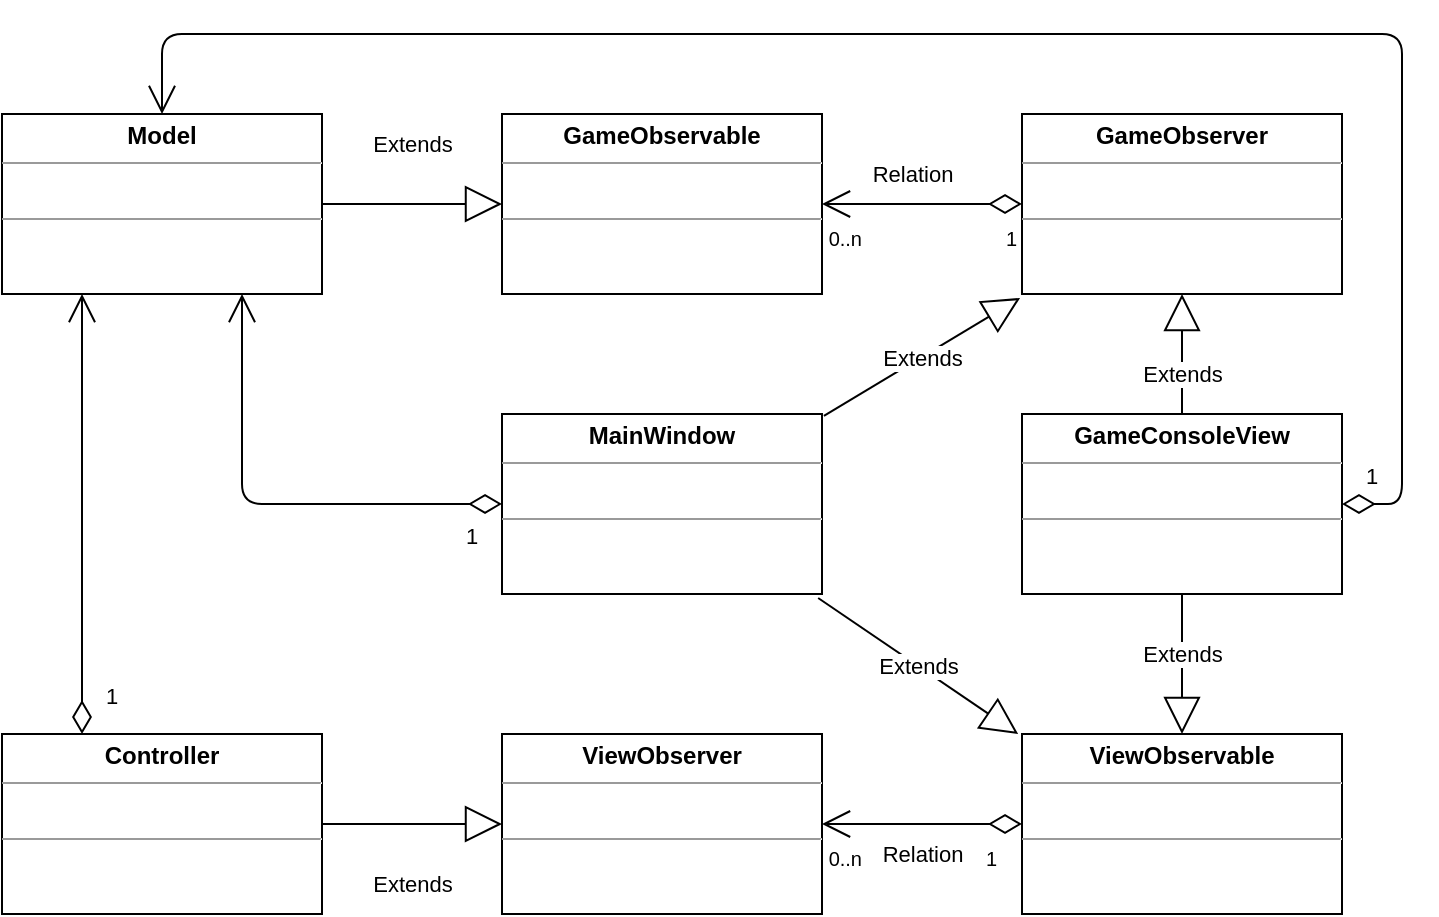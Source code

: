 <mxfile version="12.2.7" type="device" pages="1"><diagram id="ozmJaWQ2ziO8VvP7fevN" name="Page-1"><mxGraphModel dx="782" dy="706" grid="1" gridSize="10" guides="1" tooltips="1" connect="1" arrows="1" fold="1" page="1" pageScale="1" pageWidth="827" pageHeight="1169" math="0" shadow="0"><root><mxCell id="0"/><mxCell id="1" parent="0"/><mxCell id="-xgNtqV1TAvdDI81FzGY-1" value="&lt;p style=&quot;margin: 0px ; margin-top: 4px ; text-align: center&quot;&gt;&lt;b&gt;ViewObservable&lt;/b&gt;&lt;br&gt;&lt;/p&gt;&lt;hr size=&quot;1&quot;&gt;&lt;p style=&quot;margin: 0px ; margin-left: 4px&quot;&gt;&lt;br&gt;&lt;/p&gt;&lt;hr size=&quot;1&quot;&gt;&lt;p style=&quot;margin: 0px ; margin-left: 4px&quot;&gt;&lt;br&gt;&lt;/p&gt;" style="verticalAlign=top;align=left;overflow=fill;fontSize=12;fontFamily=Helvetica;html=1;" parent="1" vertex="1"><mxGeometry x="540" y="510" width="160" height="90" as="geometry"/></mxCell><mxCell id="-xgNtqV1TAvdDI81FzGY-2" value="&lt;p style=&quot;margin: 0px ; margin-top: 4px ; text-align: center&quot;&gt;&lt;b&gt;ViewObserver&lt;/b&gt;&lt;br&gt;&lt;/p&gt;&lt;hr size=&quot;1&quot;&gt;&lt;p style=&quot;margin: 0px ; margin-left: 4px&quot;&gt;&lt;br&gt;&lt;/p&gt;&lt;hr size=&quot;1&quot;&gt;&lt;p style=&quot;margin: 0px ; margin-left: 4px&quot;&gt;&lt;br&gt;&lt;/p&gt;" style="verticalAlign=top;align=left;overflow=fill;fontSize=12;fontFamily=Helvetica;html=1;" parent="1" vertex="1"><mxGeometry x="280" y="510" width="160" height="90" as="geometry"/></mxCell><mxCell id="-xgNtqV1TAvdDI81FzGY-3" value="&lt;p style=&quot;margin: 0px ; margin-top: 4px ; text-align: center&quot;&gt;&lt;b&gt;GameConsoleView&lt;/b&gt;&lt;br&gt;&lt;/p&gt;&lt;hr size=&quot;1&quot;&gt;&lt;p style=&quot;margin: 0px ; margin-left: 4px&quot;&gt;&lt;br&gt;&lt;/p&gt;&lt;hr size=&quot;1&quot;&gt;&lt;p style=&quot;margin: 0px ; margin-left: 4px&quot;&gt;&lt;br&gt;&lt;/p&gt;" style="verticalAlign=top;align=left;overflow=fill;fontSize=12;fontFamily=Helvetica;html=1;" parent="1" vertex="1"><mxGeometry x="540" y="350" width="160" height="90" as="geometry"/></mxCell><mxCell id="-xgNtqV1TAvdDI81FzGY-4" value="&lt;p style=&quot;margin: 0px ; margin-top: 4px ; text-align: center&quot;&gt;&lt;b&gt;Controller&lt;/b&gt;&lt;br&gt;&lt;/p&gt;&lt;hr size=&quot;1&quot;&gt;&lt;br&gt;&lt;hr size=&quot;1&quot;&gt;&lt;p style=&quot;margin: 0px ; margin-left: 4px&quot;&gt;&lt;br&gt;&lt;/p&gt;" style="verticalAlign=top;align=left;overflow=fill;fontSize=12;fontFamily=Helvetica;html=1;" parent="1" vertex="1"><mxGeometry x="30" y="510" width="160" height="90" as="geometry"/></mxCell><mxCell id="-xgNtqV1TAvdDI81FzGY-5" value="Extends" style="endArrow=block;endSize=16;endFill=0;html=1;entryX=0;entryY=0.5;entryDx=0;entryDy=0;exitX=1;exitY=0.5;exitDx=0;exitDy=0;" parent="1" source="-xgNtqV1TAvdDI81FzGY-4" target="-xgNtqV1TAvdDI81FzGY-2" edge="1"><mxGeometry y="-30" width="160" relative="1" as="geometry"><mxPoint x="790" y="450" as="sourcePoint"/><mxPoint x="950" y="450" as="targetPoint"/><mxPoint as="offset"/></mxGeometry></mxCell><mxCell id="-xgNtqV1TAvdDI81FzGY-6" value="Extends" style="endArrow=block;endSize=16;endFill=0;html=1;exitX=0.5;exitY=1;exitDx=0;exitDy=0;" parent="1" source="-xgNtqV1TAvdDI81FzGY-3" target="-xgNtqV1TAvdDI81FzGY-1" edge="1"><mxGeometry x="0.429" y="-20" width="160" relative="1" as="geometry"><mxPoint x="790" y="460" as="sourcePoint"/><mxPoint x="620" y="520" as="targetPoint"/><Array as="points"><mxPoint x="620" y="490"/></Array><mxPoint x="20" y="-20" as="offset"/></mxGeometry></mxCell><mxCell id="-xgNtqV1TAvdDI81FzGY-7" value="Relation" style="endArrow=open;html=1;endSize=12;startArrow=diamondThin;startSize=14;startFill=0;edgeStyle=orthogonalEdgeStyle;exitX=0;exitY=0.5;exitDx=0;exitDy=0;entryX=1;entryY=0.5;entryDx=0;entryDy=0;" parent="1" source="-xgNtqV1TAvdDI81FzGY-1" target="-xgNtqV1TAvdDI81FzGY-2" edge="1"><mxGeometry y="15" relative="1" as="geometry"><mxPoint x="750" y="450" as="sourcePoint"/><mxPoint x="910" y="450" as="targetPoint"/><Array as="points"><mxPoint x="460" y="555"/><mxPoint x="460" y="555"/></Array><mxPoint as="offset"/></mxGeometry></mxCell><mxCell id="-xgNtqV1TAvdDI81FzGY-8" value="1" style="resizable=0;html=1;align=left;verticalAlign=top;labelBackgroundColor=#ffffff;fontSize=10;" parent="-xgNtqV1TAvdDI81FzGY-7" connectable="0" vertex="1"><mxGeometry x="-1" relative="1" as="geometry"><mxPoint x="-20" y="5" as="offset"/></mxGeometry></mxCell><mxCell id="-xgNtqV1TAvdDI81FzGY-9" value="0..n" style="resizable=0;html=1;align=right;verticalAlign=top;labelBackgroundColor=#ffffff;fontSize=10;" parent="-xgNtqV1TAvdDI81FzGY-7" connectable="0" vertex="1"><mxGeometry x="1" relative="1" as="geometry"><mxPoint x="20" y="5" as="offset"/></mxGeometry></mxCell><mxCell id="-xgNtqV1TAvdDI81FzGY-10" value="&lt;p style=&quot;margin: 0px ; margin-top: 4px ; text-align: center&quot;&gt;&lt;b&gt;GameObserver&lt;/b&gt;&lt;/p&gt;&lt;hr size=&quot;1&quot;&gt;&lt;p style=&quot;margin: 0px ; margin-left: 4px&quot;&gt;&lt;br&gt;&lt;/p&gt;&lt;hr size=&quot;1&quot;&gt;" style="verticalAlign=top;align=left;overflow=fill;fontSize=12;fontFamily=Helvetica;html=1;" parent="1" vertex="1"><mxGeometry x="540" y="200" width="160" height="90" as="geometry"/></mxCell><mxCell id="-xgNtqV1TAvdDI81FzGY-11" value="Extends" style="endArrow=block;endSize=16;endFill=0;html=1;entryX=0.5;entryY=1;entryDx=0;entryDy=0;" parent="1" source="-xgNtqV1TAvdDI81FzGY-3" target="-xgNtqV1TAvdDI81FzGY-10" edge="1"><mxGeometry x="-0.333" width="160" relative="1" as="geometry"><mxPoint x="540" y="460" as="sourcePoint"/><mxPoint x="700" y="460" as="targetPoint"/><mxPoint as="offset"/></mxGeometry></mxCell><mxCell id="-xgNtqV1TAvdDI81FzGY-13" value="&lt;p style=&quot;margin: 0px ; margin-top: 4px ; text-align: center&quot;&gt;&lt;b&gt;GameObservable&lt;/b&gt;&lt;/p&gt;&lt;hr size=&quot;1&quot;&gt;&lt;p style=&quot;margin: 0px ; margin-left: 4px&quot;&gt;&lt;br&gt;&lt;/p&gt;&lt;hr size=&quot;1&quot;&gt;" style="verticalAlign=top;align=left;overflow=fill;fontSize=12;fontFamily=Helvetica;html=1;" parent="1" vertex="1"><mxGeometry x="280" y="200" width="160" height="90" as="geometry"/></mxCell><mxCell id="-xgNtqV1TAvdDI81FzGY-14" value="Relation" style="endArrow=open;html=1;endSize=12;startArrow=diamondThin;startSize=14;startFill=0;edgeStyle=orthogonalEdgeStyle;exitX=0;exitY=0.5;exitDx=0;exitDy=0;entryX=1;entryY=0.5;entryDx=0;entryDy=0;" parent="1" source="-xgNtqV1TAvdDI81FzGY-10" target="-xgNtqV1TAvdDI81FzGY-13" edge="1"><mxGeometry x="0.111" y="-15" relative="1" as="geometry"><mxPoint x="290" y="460" as="sourcePoint"/><mxPoint x="450" y="245" as="targetPoint"/><mxPoint as="offset"/></mxGeometry></mxCell><mxCell id="-xgNtqV1TAvdDI81FzGY-15" value="1" style="resizable=0;html=1;align=left;verticalAlign=top;labelBackgroundColor=#ffffff;fontSize=10;" parent="-xgNtqV1TAvdDI81FzGY-14" connectable="0" vertex="1"><mxGeometry x="-1" relative="1" as="geometry"><mxPoint x="-10" y="5" as="offset"/></mxGeometry></mxCell><mxCell id="-xgNtqV1TAvdDI81FzGY-16" value="0..n" style="resizable=0;html=1;align=right;verticalAlign=top;labelBackgroundColor=#ffffff;fontSize=10;" parent="-xgNtqV1TAvdDI81FzGY-14" connectable="0" vertex="1"><mxGeometry x="1" relative="1" as="geometry"><mxPoint x="20" y="5" as="offset"/></mxGeometry></mxCell><mxCell id="-xgNtqV1TAvdDI81FzGY-17" value="&lt;p style=&quot;margin: 0px ; margin-top: 4px ; text-align: center&quot;&gt;&lt;b&gt;Model&lt;/b&gt;&lt;br&gt;&lt;/p&gt;&lt;hr size=&quot;1&quot;&gt;&lt;p style=&quot;margin: 0px ; margin-left: 4px&quot;&gt;&lt;br&gt;&lt;/p&gt;&lt;hr size=&quot;1&quot;&gt;&lt;p style=&quot;margin: 0px ; margin-left: 4px&quot;&gt;&lt;br&gt;&lt;/p&gt;" style="verticalAlign=top;align=left;overflow=fill;fontSize=12;fontFamily=Helvetica;html=1;" parent="1" vertex="1"><mxGeometry x="30" y="200" width="160" height="90" as="geometry"/></mxCell><mxCell id="-xgNtqV1TAvdDI81FzGY-18" value="Extends" style="endArrow=block;endSize=16;endFill=0;html=1;entryX=0;entryY=0.5;entryDx=0;entryDy=0;exitX=1;exitY=0.5;exitDx=0;exitDy=0;" parent="1" source="-xgNtqV1TAvdDI81FzGY-17" target="-xgNtqV1TAvdDI81FzGY-13" edge="1"><mxGeometry y="30" width="160" relative="1" as="geometry"><mxPoint x="280" y="460" as="sourcePoint"/><mxPoint x="440" y="460" as="targetPoint"/><mxPoint as="offset"/></mxGeometry></mxCell><mxCell id="U2EMnwZvBsDiSKNu7SN--1" value="&lt;p style=&quot;margin: 0px ; margin-top: 4px ; text-align: center&quot;&gt;&lt;b&gt;MainWindow&lt;/b&gt;&lt;/p&gt;&lt;hr size=&quot;1&quot;&gt;&lt;p style=&quot;margin: 0px ; margin-left: 4px&quot;&gt;&lt;br&gt;&lt;/p&gt;&lt;hr size=&quot;1&quot;&gt;&lt;p style=&quot;margin: 0px ; margin-left: 4px&quot;&gt;&lt;br&gt;&lt;/p&gt;" style="verticalAlign=top;align=left;overflow=fill;fontSize=12;fontFamily=Helvetica;html=1;" vertex="1" parent="1"><mxGeometry x="280" y="350" width="160" height="90" as="geometry"/></mxCell><mxCell id="U2EMnwZvBsDiSKNu7SN--2" value="Extends" style="endArrow=block;endSize=16;endFill=0;html=1;entryX=-0.006;entryY=1.022;entryDx=0;entryDy=0;entryPerimeter=0;exitX=1.006;exitY=0.011;exitDx=0;exitDy=0;exitPerimeter=0;" edge="1" parent="1" source="U2EMnwZvBsDiSKNu7SN--1" target="-xgNtqV1TAvdDI81FzGY-10"><mxGeometry width="160" relative="1" as="geometry"><mxPoint x="30" y="620" as="sourcePoint"/><mxPoint x="190" y="620" as="targetPoint"/></mxGeometry></mxCell><mxCell id="U2EMnwZvBsDiSKNu7SN--3" value="Extends" style="endArrow=block;endSize=16;endFill=0;html=1;exitX=0.988;exitY=1.022;exitDx=0;exitDy=0;exitPerimeter=0;entryX=-0.012;entryY=0;entryDx=0;entryDy=0;entryPerimeter=0;" edge="1" parent="1" source="U2EMnwZvBsDiSKNu7SN--1" target="-xgNtqV1TAvdDI81FzGY-1"><mxGeometry width="160" relative="1" as="geometry"><mxPoint x="30" y="620" as="sourcePoint"/><mxPoint x="190" y="620" as="targetPoint"/></mxGeometry></mxCell><mxCell id="U2EMnwZvBsDiSKNu7SN--5" value="1" style="endArrow=open;html=1;endSize=12;startArrow=diamondThin;startSize=14;startFill=0;edgeStyle=orthogonalEdgeStyle;align=left;verticalAlign=bottom;exitX=1;exitY=0.5;exitDx=0;exitDy=0;" edge="1" parent="1" source="-xgNtqV1TAvdDI81FzGY-3"><mxGeometry x="-0.978" y="5" relative="1" as="geometry"><mxPoint x="10" y="670" as="sourcePoint"/><mxPoint x="110" y="200" as="targetPoint"/><Array as="points"><mxPoint x="730" y="395"/><mxPoint x="730" y="160"/><mxPoint x="110" y="160"/></Array><mxPoint as="offset"/></mxGeometry></mxCell><mxCell id="U2EMnwZvBsDiSKNu7SN--6" value="1" style="endArrow=open;html=1;endSize=12;startArrow=diamondThin;startSize=14;startFill=0;edgeStyle=orthogonalEdgeStyle;align=left;verticalAlign=bottom;entryX=0.75;entryY=1;entryDx=0;entryDy=0;exitX=0;exitY=0.5;exitDx=0;exitDy=0;" edge="1" parent="1" source="U2EMnwZvBsDiSKNu7SN--1" target="-xgNtqV1TAvdDI81FzGY-17"><mxGeometry x="-0.83" y="25" relative="1" as="geometry"><mxPoint x="30" y="620" as="sourcePoint"/><mxPoint x="190" y="620" as="targetPoint"/><mxPoint as="offset"/></mxGeometry></mxCell><mxCell id="U2EMnwZvBsDiSKNu7SN--7" value="1" style="endArrow=open;html=1;endSize=12;startArrow=diamondThin;startSize=14;startFill=0;edgeStyle=orthogonalEdgeStyle;align=left;verticalAlign=bottom;entryX=0.25;entryY=1;entryDx=0;entryDy=0;exitX=0.25;exitY=0;exitDx=0;exitDy=0;" edge="1" parent="1" source="-xgNtqV1TAvdDI81FzGY-4" target="-xgNtqV1TAvdDI81FzGY-17"><mxGeometry x="-0.909" y="-10" relative="1" as="geometry"><mxPoint x="30" y="620" as="sourcePoint"/><mxPoint x="190" y="620" as="targetPoint"/><mxPoint as="offset"/></mxGeometry></mxCell></root></mxGraphModel></diagram></mxfile>